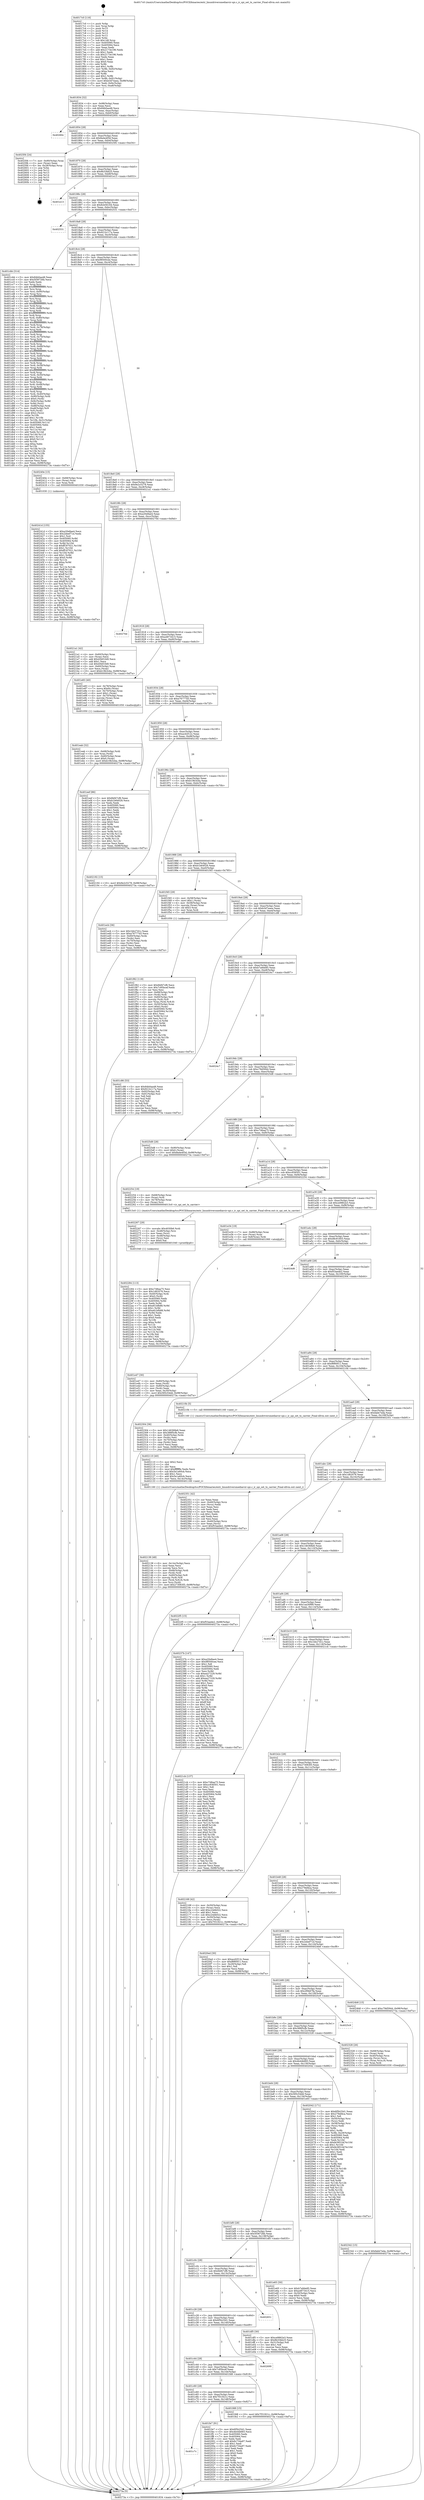 digraph "0x4017c0" {
  label = "0x4017c0 (/mnt/c/Users/mathe/Desktop/tcc/POCII/binaries/extr_linuxdriversmediarcir-spi.c_ir_spi_set_tx_carrier_Final-ollvm.out::main(0))"
  labelloc = "t"
  node[shape=record]

  Entry [label="",width=0.3,height=0.3,shape=circle,fillcolor=black,style=filled]
  "0x401834" [label="{
     0x401834 [32]\l
     | [instrs]\l
     &nbsp;&nbsp;0x401834 \<+6\>: mov -0x98(%rbp),%eax\l
     &nbsp;&nbsp;0x40183a \<+2\>: mov %eax,%ecx\l
     &nbsp;&nbsp;0x40183c \<+6\>: sub $0x84b0aa48,%ecx\l
     &nbsp;&nbsp;0x401842 \<+6\>: mov %eax,-0xac(%rbp)\l
     &nbsp;&nbsp;0x401848 \<+6\>: mov %ecx,-0xb0(%rbp)\l
     &nbsp;&nbsp;0x40184e \<+6\>: je 000000000040260c \<main+0xe4c\>\l
  }"]
  "0x40260c" [label="{
     0x40260c\l
  }", style=dashed]
  "0x401854" [label="{
     0x401854 [28]\l
     | [instrs]\l
     &nbsp;&nbsp;0x401854 \<+5\>: jmp 0000000000401859 \<main+0x99\>\l
     &nbsp;&nbsp;0x401859 \<+6\>: mov -0xac(%rbp),%eax\l
     &nbsp;&nbsp;0x40185f \<+5\>: sub $0x8a4e4f3d,%eax\l
     &nbsp;&nbsp;0x401864 \<+6\>: mov %eax,-0xb4(%rbp)\l
     &nbsp;&nbsp;0x40186a \<+6\>: je 00000000004025f4 \<main+0xe34\>\l
  }"]
  Exit [label="",width=0.3,height=0.3,shape=circle,fillcolor=black,style=filled,peripheries=2]
  "0x4025f4" [label="{
     0x4025f4 [24]\l
     | [instrs]\l
     &nbsp;&nbsp;0x4025f4 \<+7\>: mov -0x90(%rbp),%rax\l
     &nbsp;&nbsp;0x4025fb \<+2\>: mov (%rax),%eax\l
     &nbsp;&nbsp;0x4025fd \<+4\>: lea -0x28(%rbp),%rsp\l
     &nbsp;&nbsp;0x402601 \<+1\>: pop %rbx\l
     &nbsp;&nbsp;0x402602 \<+2\>: pop %r12\l
     &nbsp;&nbsp;0x402604 \<+2\>: pop %r13\l
     &nbsp;&nbsp;0x402606 \<+2\>: pop %r14\l
     &nbsp;&nbsp;0x402608 \<+2\>: pop %r15\l
     &nbsp;&nbsp;0x40260a \<+1\>: pop %rbp\l
     &nbsp;&nbsp;0x40260b \<+1\>: ret\l
  }"]
  "0x401870" [label="{
     0x401870 [28]\l
     | [instrs]\l
     &nbsp;&nbsp;0x401870 \<+5\>: jmp 0000000000401875 \<main+0xb5\>\l
     &nbsp;&nbsp;0x401875 \<+6\>: mov -0xac(%rbp),%eax\l
     &nbsp;&nbsp;0x40187b \<+5\>: sub $0x8b33bb25,%eax\l
     &nbsp;&nbsp;0x401880 \<+6\>: mov %eax,-0xb8(%rbp)\l
     &nbsp;&nbsp;0x401886 \<+6\>: je 0000000000401e13 \<main+0x653\>\l
  }"]
  "0x40241d" [label="{
     0x40241d [155]\l
     | [instrs]\l
     &nbsp;&nbsp;0x40241d \<+5\>: mov $0xa20e8ae4,%ecx\l
     &nbsp;&nbsp;0x402422 \<+5\>: mov $0x2ebef71d,%edx\l
     &nbsp;&nbsp;0x402427 \<+3\>: mov $0x1,%sil\l
     &nbsp;&nbsp;0x40242a \<+8\>: mov 0x405060,%r8d\l
     &nbsp;&nbsp;0x402432 \<+8\>: mov 0x405064,%r9d\l
     &nbsp;&nbsp;0x40243a \<+3\>: mov %r8d,%r10d\l
     &nbsp;&nbsp;0x40243d \<+7\>: sub $0xff187021,%r10d\l
     &nbsp;&nbsp;0x402444 \<+4\>: sub $0x1,%r10d\l
     &nbsp;&nbsp;0x402448 \<+7\>: add $0xff187021,%r10d\l
     &nbsp;&nbsp;0x40244f \<+4\>: imul %r10d,%r8d\l
     &nbsp;&nbsp;0x402453 \<+4\>: and $0x1,%r8d\l
     &nbsp;&nbsp;0x402457 \<+4\>: cmp $0x0,%r8d\l
     &nbsp;&nbsp;0x40245b \<+4\>: sete %r11b\l
     &nbsp;&nbsp;0x40245f \<+4\>: cmp $0xa,%r9d\l
     &nbsp;&nbsp;0x402463 \<+3\>: setl %bl\l
     &nbsp;&nbsp;0x402466 \<+3\>: mov %r11b,%r14b\l
     &nbsp;&nbsp;0x402469 \<+4\>: xor $0xff,%r14b\l
     &nbsp;&nbsp;0x40246d \<+3\>: mov %bl,%r15b\l
     &nbsp;&nbsp;0x402470 \<+4\>: xor $0xff,%r15b\l
     &nbsp;&nbsp;0x402474 \<+4\>: xor $0x1,%sil\l
     &nbsp;&nbsp;0x402478 \<+3\>: mov %r14b,%r12b\l
     &nbsp;&nbsp;0x40247b \<+4\>: and $0xff,%r12b\l
     &nbsp;&nbsp;0x40247f \<+3\>: and %sil,%r11b\l
     &nbsp;&nbsp;0x402482 \<+3\>: mov %r15b,%r13b\l
     &nbsp;&nbsp;0x402485 \<+4\>: and $0xff,%r13b\l
     &nbsp;&nbsp;0x402489 \<+3\>: and %sil,%bl\l
     &nbsp;&nbsp;0x40248c \<+3\>: or %r11b,%r12b\l
     &nbsp;&nbsp;0x40248f \<+3\>: or %bl,%r13b\l
     &nbsp;&nbsp;0x402492 \<+3\>: xor %r13b,%r12b\l
     &nbsp;&nbsp;0x402495 \<+3\>: or %r15b,%r14b\l
     &nbsp;&nbsp;0x402498 \<+4\>: xor $0xff,%r14b\l
     &nbsp;&nbsp;0x40249c \<+4\>: or $0x1,%sil\l
     &nbsp;&nbsp;0x4024a0 \<+3\>: and %sil,%r14b\l
     &nbsp;&nbsp;0x4024a3 \<+3\>: or %r14b,%r12b\l
     &nbsp;&nbsp;0x4024a6 \<+4\>: test $0x1,%r12b\l
     &nbsp;&nbsp;0x4024aa \<+3\>: cmovne %edx,%ecx\l
     &nbsp;&nbsp;0x4024ad \<+6\>: mov %ecx,-0x98(%rbp)\l
     &nbsp;&nbsp;0x4024b3 \<+5\>: jmp 000000000040273a \<main+0xf7a\>\l
  }"]
  "0x401e13" [label="{
     0x401e13\l
  }", style=dashed]
  "0x40188c" [label="{
     0x40188c [28]\l
     | [instrs]\l
     &nbsp;&nbsp;0x40188c \<+5\>: jmp 0000000000401891 \<main+0xd1\>\l
     &nbsp;&nbsp;0x401891 \<+6\>: mov -0xac(%rbp),%eax\l
     &nbsp;&nbsp;0x401897 \<+5\>: sub $0x8cb56164,%eax\l
     &nbsp;&nbsp;0x40189c \<+6\>: mov %eax,-0xbc(%rbp)\l
     &nbsp;&nbsp;0x4018a2 \<+6\>: je 0000000000402531 \<main+0xd71\>\l
  }"]
  "0x402342" [label="{
     0x402342 [15]\l
     | [instrs]\l
     &nbsp;&nbsp;0x402342 \<+10\>: movl $0xfabb7eda,-0x98(%rbp)\l
     &nbsp;&nbsp;0x40234c \<+5\>: jmp 000000000040273a \<main+0xf7a\>\l
  }"]
  "0x402531" [label="{
     0x402531\l
  }", style=dashed]
  "0x4018a8" [label="{
     0x4018a8 [28]\l
     | [instrs]\l
     &nbsp;&nbsp;0x4018a8 \<+5\>: jmp 00000000004018ad \<main+0xed\>\l
     &nbsp;&nbsp;0x4018ad \<+6\>: mov -0xac(%rbp),%eax\l
     &nbsp;&nbsp;0x4018b3 \<+5\>: sub $0x921b117a,%eax\l
     &nbsp;&nbsp;0x4018b8 \<+6\>: mov %eax,-0xc0(%rbp)\l
     &nbsp;&nbsp;0x4018be \<+6\>: je 0000000000401cbb \<main+0x4fb\>\l
  }"]
  "0x402284" [label="{
     0x402284 [113]\l
     | [instrs]\l
     &nbsp;&nbsp;0x402284 \<+5\>: mov $0xc7d6aa75,%esi\l
     &nbsp;&nbsp;0x402289 \<+5\>: mov $0x1d62076,%ecx\l
     &nbsp;&nbsp;0x40228e \<+4\>: mov -0x40(%rbp),%rdi\l
     &nbsp;&nbsp;0x402292 \<+6\>: movl $0x0,(%rdi)\l
     &nbsp;&nbsp;0x402298 \<+7\>: mov 0x405060,%edx\l
     &nbsp;&nbsp;0x40229f \<+8\>: mov 0x405064,%r8d\l
     &nbsp;&nbsp;0x4022a7 \<+3\>: mov %edx,%r9d\l
     &nbsp;&nbsp;0x4022aa \<+7\>: sub $0xe61bfb88,%r9d\l
     &nbsp;&nbsp;0x4022b1 \<+4\>: sub $0x1,%r9d\l
     &nbsp;&nbsp;0x4022b5 \<+7\>: add $0xe61bfb88,%r9d\l
     &nbsp;&nbsp;0x4022bc \<+4\>: imul %r9d,%edx\l
     &nbsp;&nbsp;0x4022c0 \<+3\>: and $0x1,%edx\l
     &nbsp;&nbsp;0x4022c3 \<+3\>: cmp $0x0,%edx\l
     &nbsp;&nbsp;0x4022c6 \<+4\>: sete %r10b\l
     &nbsp;&nbsp;0x4022ca \<+4\>: cmp $0xa,%r8d\l
     &nbsp;&nbsp;0x4022ce \<+4\>: setl %r11b\l
     &nbsp;&nbsp;0x4022d2 \<+3\>: mov %r10b,%bl\l
     &nbsp;&nbsp;0x4022d5 \<+3\>: and %r11b,%bl\l
     &nbsp;&nbsp;0x4022d8 \<+3\>: xor %r11b,%r10b\l
     &nbsp;&nbsp;0x4022db \<+3\>: or %r10b,%bl\l
     &nbsp;&nbsp;0x4022de \<+3\>: test $0x1,%bl\l
     &nbsp;&nbsp;0x4022e1 \<+3\>: cmovne %ecx,%esi\l
     &nbsp;&nbsp;0x4022e4 \<+6\>: mov %esi,-0x98(%rbp)\l
     &nbsp;&nbsp;0x4022ea \<+6\>: mov %eax,-0x150(%rbp)\l
     &nbsp;&nbsp;0x4022f0 \<+5\>: jmp 000000000040273a \<main+0xf7a\>\l
  }"]
  "0x401cbb" [label="{
     0x401cbb [314]\l
     | [instrs]\l
     &nbsp;&nbsp;0x401cbb \<+5\>: mov $0x84b0aa48,%eax\l
     &nbsp;&nbsp;0x401cc0 \<+5\>: mov $0x5f38726b,%ecx\l
     &nbsp;&nbsp;0x401cc5 \<+2\>: xor %edx,%edx\l
     &nbsp;&nbsp;0x401cc7 \<+3\>: mov %rsp,%rsi\l
     &nbsp;&nbsp;0x401cca \<+4\>: add $0xfffffffffffffff0,%rsi\l
     &nbsp;&nbsp;0x401cce \<+3\>: mov %rsi,%rsp\l
     &nbsp;&nbsp;0x401cd1 \<+7\>: mov %rsi,-0x90(%rbp)\l
     &nbsp;&nbsp;0x401cd8 \<+3\>: mov %rsp,%rsi\l
     &nbsp;&nbsp;0x401cdb \<+4\>: add $0xfffffffffffffff0,%rsi\l
     &nbsp;&nbsp;0x401cdf \<+3\>: mov %rsi,%rsp\l
     &nbsp;&nbsp;0x401ce2 \<+3\>: mov %rsp,%rdi\l
     &nbsp;&nbsp;0x401ce5 \<+4\>: add $0xfffffffffffffff0,%rdi\l
     &nbsp;&nbsp;0x401ce9 \<+3\>: mov %rdi,%rsp\l
     &nbsp;&nbsp;0x401cec \<+7\>: mov %rdi,-0x88(%rbp)\l
     &nbsp;&nbsp;0x401cf3 \<+3\>: mov %rsp,%rdi\l
     &nbsp;&nbsp;0x401cf6 \<+4\>: add $0xfffffffffffffff0,%rdi\l
     &nbsp;&nbsp;0x401cfa \<+3\>: mov %rdi,%rsp\l
     &nbsp;&nbsp;0x401cfd \<+4\>: mov %rdi,-0x80(%rbp)\l
     &nbsp;&nbsp;0x401d01 \<+3\>: mov %rsp,%rdi\l
     &nbsp;&nbsp;0x401d04 \<+4\>: add $0xfffffffffffffff0,%rdi\l
     &nbsp;&nbsp;0x401d08 \<+3\>: mov %rdi,%rsp\l
     &nbsp;&nbsp;0x401d0b \<+4\>: mov %rdi,-0x78(%rbp)\l
     &nbsp;&nbsp;0x401d0f \<+3\>: mov %rsp,%rdi\l
     &nbsp;&nbsp;0x401d12 \<+4\>: add $0xfffffffffffffff0,%rdi\l
     &nbsp;&nbsp;0x401d16 \<+3\>: mov %rdi,%rsp\l
     &nbsp;&nbsp;0x401d19 \<+4\>: mov %rdi,-0x70(%rbp)\l
     &nbsp;&nbsp;0x401d1d \<+3\>: mov %rsp,%rdi\l
     &nbsp;&nbsp;0x401d20 \<+4\>: add $0xfffffffffffffff0,%rdi\l
     &nbsp;&nbsp;0x401d24 \<+3\>: mov %rdi,%rsp\l
     &nbsp;&nbsp;0x401d27 \<+4\>: mov %rdi,-0x68(%rbp)\l
     &nbsp;&nbsp;0x401d2b \<+3\>: mov %rsp,%rdi\l
     &nbsp;&nbsp;0x401d2e \<+4\>: add $0xfffffffffffffff0,%rdi\l
     &nbsp;&nbsp;0x401d32 \<+3\>: mov %rdi,%rsp\l
     &nbsp;&nbsp;0x401d35 \<+4\>: mov %rdi,-0x60(%rbp)\l
     &nbsp;&nbsp;0x401d39 \<+3\>: mov %rsp,%rdi\l
     &nbsp;&nbsp;0x401d3c \<+4\>: add $0xfffffffffffffff0,%rdi\l
     &nbsp;&nbsp;0x401d40 \<+3\>: mov %rdi,%rsp\l
     &nbsp;&nbsp;0x401d43 \<+4\>: mov %rdi,-0x58(%rbp)\l
     &nbsp;&nbsp;0x401d47 \<+3\>: mov %rsp,%rdi\l
     &nbsp;&nbsp;0x401d4a \<+4\>: add $0xfffffffffffffff0,%rdi\l
     &nbsp;&nbsp;0x401d4e \<+3\>: mov %rdi,%rsp\l
     &nbsp;&nbsp;0x401d51 \<+4\>: mov %rdi,-0x50(%rbp)\l
     &nbsp;&nbsp;0x401d55 \<+3\>: mov %rsp,%rdi\l
     &nbsp;&nbsp;0x401d58 \<+4\>: add $0xfffffffffffffff0,%rdi\l
     &nbsp;&nbsp;0x401d5c \<+3\>: mov %rdi,%rsp\l
     &nbsp;&nbsp;0x401d5f \<+4\>: mov %rdi,-0x48(%rbp)\l
     &nbsp;&nbsp;0x401d63 \<+3\>: mov %rsp,%rdi\l
     &nbsp;&nbsp;0x401d66 \<+4\>: add $0xfffffffffffffff0,%rdi\l
     &nbsp;&nbsp;0x401d6a \<+3\>: mov %rdi,%rsp\l
     &nbsp;&nbsp;0x401d6d \<+4\>: mov %rdi,-0x40(%rbp)\l
     &nbsp;&nbsp;0x401d71 \<+7\>: mov -0x90(%rbp),%rdi\l
     &nbsp;&nbsp;0x401d78 \<+6\>: movl $0x0,(%rdi)\l
     &nbsp;&nbsp;0x401d7e \<+7\>: mov -0x9c(%rbp),%r8d\l
     &nbsp;&nbsp;0x401d85 \<+3\>: mov %r8d,(%rsi)\l
     &nbsp;&nbsp;0x401d88 \<+7\>: mov -0x88(%rbp),%rdi\l
     &nbsp;&nbsp;0x401d8f \<+7\>: mov -0xa8(%rbp),%r9\l
     &nbsp;&nbsp;0x401d96 \<+3\>: mov %r9,(%rdi)\l
     &nbsp;&nbsp;0x401d99 \<+3\>: cmpl $0x2,(%rsi)\l
     &nbsp;&nbsp;0x401d9c \<+4\>: setne %r10b\l
     &nbsp;&nbsp;0x401da0 \<+4\>: and $0x1,%r10b\l
     &nbsp;&nbsp;0x401da4 \<+4\>: mov %r10b,-0x31(%rbp)\l
     &nbsp;&nbsp;0x401da8 \<+8\>: mov 0x405060,%r11d\l
     &nbsp;&nbsp;0x401db0 \<+7\>: mov 0x405064,%ebx\l
     &nbsp;&nbsp;0x401db7 \<+3\>: sub $0x1,%edx\l
     &nbsp;&nbsp;0x401dba \<+3\>: mov %r11d,%r14d\l
     &nbsp;&nbsp;0x401dbd \<+3\>: add %edx,%r14d\l
     &nbsp;&nbsp;0x401dc0 \<+4\>: imul %r14d,%r11d\l
     &nbsp;&nbsp;0x401dc4 \<+4\>: and $0x1,%r11d\l
     &nbsp;&nbsp;0x401dc8 \<+4\>: cmp $0x0,%r11d\l
     &nbsp;&nbsp;0x401dcc \<+4\>: sete %r10b\l
     &nbsp;&nbsp;0x401dd0 \<+3\>: cmp $0xa,%ebx\l
     &nbsp;&nbsp;0x401dd3 \<+4\>: setl %r15b\l
     &nbsp;&nbsp;0x401dd7 \<+3\>: mov %r10b,%r12b\l
     &nbsp;&nbsp;0x401dda \<+3\>: and %r15b,%r12b\l
     &nbsp;&nbsp;0x401ddd \<+3\>: xor %r15b,%r10b\l
     &nbsp;&nbsp;0x401de0 \<+3\>: or %r10b,%r12b\l
     &nbsp;&nbsp;0x401de3 \<+4\>: test $0x1,%r12b\l
     &nbsp;&nbsp;0x401de7 \<+3\>: cmovne %ecx,%eax\l
     &nbsp;&nbsp;0x401dea \<+6\>: mov %eax,-0x98(%rbp)\l
     &nbsp;&nbsp;0x401df0 \<+5\>: jmp 000000000040273a \<main+0xf7a\>\l
  }"]
  "0x4018c4" [label="{
     0x4018c4 [28]\l
     | [instrs]\l
     &nbsp;&nbsp;0x4018c4 \<+5\>: jmp 00000000004018c9 \<main+0x109\>\l
     &nbsp;&nbsp;0x4018c9 \<+6\>: mov -0xac(%rbp),%eax\l
     &nbsp;&nbsp;0x4018cf \<+5\>: sub $0x98500cee,%eax\l
     &nbsp;&nbsp;0x4018d4 \<+6\>: mov %eax,-0xc4(%rbp)\l
     &nbsp;&nbsp;0x4018da \<+6\>: je 000000000040240e \<main+0xc4e\>\l
  }"]
  "0x402267" [label="{
     0x402267 [29]\l
     | [instrs]\l
     &nbsp;&nbsp;0x402267 \<+10\>: movabs $0x4030b6,%rdi\l
     &nbsp;&nbsp;0x402271 \<+4\>: mov -0x48(%rbp),%rsi\l
     &nbsp;&nbsp;0x402275 \<+2\>: mov %eax,(%rsi)\l
     &nbsp;&nbsp;0x402277 \<+4\>: mov -0x48(%rbp),%rsi\l
     &nbsp;&nbsp;0x40227b \<+2\>: mov (%rsi),%esi\l
     &nbsp;&nbsp;0x40227d \<+2\>: mov $0x0,%al\l
     &nbsp;&nbsp;0x40227f \<+5\>: call 0000000000401040 \<printf@plt\>\l
     | [calls]\l
     &nbsp;&nbsp;0x401040 \{1\} (unknown)\l
  }"]
  "0x40240e" [label="{
     0x40240e [15]\l
     | [instrs]\l
     &nbsp;&nbsp;0x40240e \<+4\>: mov -0x68(%rbp),%rax\l
     &nbsp;&nbsp;0x402412 \<+3\>: mov (%rax),%rax\l
     &nbsp;&nbsp;0x402415 \<+3\>: mov %rax,%rdi\l
     &nbsp;&nbsp;0x402418 \<+5\>: call 0000000000401030 \<free@plt\>\l
     | [calls]\l
     &nbsp;&nbsp;0x401030 \{1\} (unknown)\l
  }"]
  "0x4018e0" [label="{
     0x4018e0 [28]\l
     | [instrs]\l
     &nbsp;&nbsp;0x4018e0 \<+5\>: jmp 00000000004018e5 \<main+0x125\>\l
     &nbsp;&nbsp;0x4018e5 \<+6\>: mov -0xac(%rbp),%eax\l
     &nbsp;&nbsp;0x4018eb \<+5\>: sub $0x9e2c5278,%eax\l
     &nbsp;&nbsp;0x4018f0 \<+6\>: mov %eax,-0xc8(%rbp)\l
     &nbsp;&nbsp;0x4018f6 \<+6\>: je 00000000004021a1 \<main+0x9e1\>\l
  }"]
  "0x402138" [label="{
     0x402138 [48]\l
     | [instrs]\l
     &nbsp;&nbsp;0x402138 \<+6\>: mov -0x14c(%rbp),%ecx\l
     &nbsp;&nbsp;0x40213e \<+3\>: imul %eax,%ecx\l
     &nbsp;&nbsp;0x402141 \<+3\>: movslq %ecx,%rsi\l
     &nbsp;&nbsp;0x402144 \<+4\>: mov -0x68(%rbp),%rdi\l
     &nbsp;&nbsp;0x402148 \<+3\>: mov (%rdi),%rdi\l
     &nbsp;&nbsp;0x40214b \<+4\>: mov -0x60(%rbp),%r8\l
     &nbsp;&nbsp;0x40214f \<+3\>: movslq (%r8),%r8\l
     &nbsp;&nbsp;0x402152 \<+4\>: mov (%rdi,%r8,8),%rdi\l
     &nbsp;&nbsp;0x402156 \<+3\>: mov %rsi,(%rdi)\l
     &nbsp;&nbsp;0x402159 \<+10\>: movl $0x273063f3,-0x98(%rbp)\l
     &nbsp;&nbsp;0x402163 \<+5\>: jmp 000000000040273a \<main+0xf7a\>\l
  }"]
  "0x4021a1" [label="{
     0x4021a1 [42]\l
     | [instrs]\l
     &nbsp;&nbsp;0x4021a1 \<+4\>: mov -0x60(%rbp),%rax\l
     &nbsp;&nbsp;0x4021a5 \<+2\>: mov (%rax),%ecx\l
     &nbsp;&nbsp;0x4021a7 \<+6\>: add $0x45bf10d0,%ecx\l
     &nbsp;&nbsp;0x4021ad \<+3\>: add $0x1,%ecx\l
     &nbsp;&nbsp;0x4021b0 \<+6\>: sub $0x45bf10d0,%ecx\l
     &nbsp;&nbsp;0x4021b6 \<+4\>: mov -0x60(%rbp),%rax\l
     &nbsp;&nbsp;0x4021ba \<+2\>: mov %ecx,(%rax)\l
     &nbsp;&nbsp;0x4021bc \<+10\>: movl $0xb19b3cba,-0x98(%rbp)\l
     &nbsp;&nbsp;0x4021c6 \<+5\>: jmp 000000000040273a \<main+0xf7a\>\l
  }"]
  "0x4018fc" [label="{
     0x4018fc [28]\l
     | [instrs]\l
     &nbsp;&nbsp;0x4018fc \<+5\>: jmp 0000000000401901 \<main+0x141\>\l
     &nbsp;&nbsp;0x401901 \<+6\>: mov -0xac(%rbp),%eax\l
     &nbsp;&nbsp;0x401907 \<+5\>: sub $0xa20e8ae4,%eax\l
     &nbsp;&nbsp;0x40190c \<+6\>: mov %eax,-0xcc(%rbp)\l
     &nbsp;&nbsp;0x401912 \<+6\>: je 000000000040270d \<main+0xf4d\>\l
  }"]
  "0x402110" [label="{
     0x402110 [40]\l
     | [instrs]\l
     &nbsp;&nbsp;0x402110 \<+5\>: mov $0x2,%ecx\l
     &nbsp;&nbsp;0x402115 \<+1\>: cltd\l
     &nbsp;&nbsp;0x402116 \<+2\>: idiv %ecx\l
     &nbsp;&nbsp;0x402118 \<+6\>: imul $0xfffffffe,%edx,%ecx\l
     &nbsp;&nbsp;0x40211e \<+6\>: sub $0x5e1a60cb,%ecx\l
     &nbsp;&nbsp;0x402124 \<+3\>: add $0x1,%ecx\l
     &nbsp;&nbsp;0x402127 \<+6\>: add $0x5e1a60cb,%ecx\l
     &nbsp;&nbsp;0x40212d \<+6\>: mov %ecx,-0x14c(%rbp)\l
     &nbsp;&nbsp;0x402133 \<+5\>: call 0000000000401160 \<next_i\>\l
     | [calls]\l
     &nbsp;&nbsp;0x401160 \{1\} (/mnt/c/Users/mathe/Desktop/tcc/POCII/binaries/extr_linuxdriversmediarcir-spi.c_ir_spi_set_tx_carrier_Final-ollvm.out::next_i)\l
  }"]
  "0x40270d" [label="{
     0x40270d\l
  }", style=dashed]
  "0x401918" [label="{
     0x401918 [28]\l
     | [instrs]\l
     &nbsp;&nbsp;0x401918 \<+5\>: jmp 000000000040191d \<main+0x15d\>\l
     &nbsp;&nbsp;0x40191d \<+6\>: mov -0xac(%rbp),%eax\l
     &nbsp;&nbsp;0x401923 \<+5\>: sub $0xa4873415,%eax\l
     &nbsp;&nbsp;0x401928 \<+6\>: mov %eax,-0xd0(%rbp)\l
     &nbsp;&nbsp;0x40192e \<+6\>: je 0000000000401e83 \<main+0x6c3\>\l
  }"]
  "0x401c7c" [label="{
     0x401c7c\l
  }", style=dashed]
  "0x401e83" [label="{
     0x401e83 [40]\l
     | [instrs]\l
     &nbsp;&nbsp;0x401e83 \<+4\>: mov -0x78(%rbp),%rax\l
     &nbsp;&nbsp;0x401e87 \<+7\>: movq $0x64,(%rax)\l
     &nbsp;&nbsp;0x401e8e \<+4\>: mov -0x70(%rbp),%rax\l
     &nbsp;&nbsp;0x401e92 \<+6\>: movl $0x1,(%rax)\l
     &nbsp;&nbsp;0x401e98 \<+4\>: mov -0x70(%rbp),%rax\l
     &nbsp;&nbsp;0x401e9c \<+3\>: movslq (%rax),%rax\l
     &nbsp;&nbsp;0x401e9f \<+4\>: shl $0x3,%rax\l
     &nbsp;&nbsp;0x401ea3 \<+3\>: mov %rax,%rdi\l
     &nbsp;&nbsp;0x401ea6 \<+5\>: call 0000000000401050 \<malloc@plt\>\l
     | [calls]\l
     &nbsp;&nbsp;0x401050 \{1\} (unknown)\l
  }"]
  "0x401934" [label="{
     0x401934 [28]\l
     | [instrs]\l
     &nbsp;&nbsp;0x401934 \<+5\>: jmp 0000000000401939 \<main+0x179\>\l
     &nbsp;&nbsp;0x401939 \<+6\>: mov -0xac(%rbp),%eax\l
     &nbsp;&nbsp;0x40193f \<+5\>: sub $0xa76777d3,%eax\l
     &nbsp;&nbsp;0x401944 \<+6\>: mov %eax,-0xd4(%rbp)\l
     &nbsp;&nbsp;0x40194a \<+6\>: je 0000000000401eef \<main+0x72f\>\l
  }"]
  "0x401fe7" [label="{
     0x401fe7 [91]\l
     | [instrs]\l
     &nbsp;&nbsp;0x401fe7 \<+5\>: mov $0x6f5b25d1,%eax\l
     &nbsp;&nbsp;0x401fec \<+5\>: mov $0x4b44b683,%ecx\l
     &nbsp;&nbsp;0x401ff1 \<+7\>: mov 0x405060,%edx\l
     &nbsp;&nbsp;0x401ff8 \<+7\>: mov 0x405064,%esi\l
     &nbsp;&nbsp;0x401fff \<+2\>: mov %edx,%edi\l
     &nbsp;&nbsp;0x402001 \<+6\>: add $0x6c734a97,%edi\l
     &nbsp;&nbsp;0x402007 \<+3\>: sub $0x1,%edi\l
     &nbsp;&nbsp;0x40200a \<+6\>: sub $0x6c734a97,%edi\l
     &nbsp;&nbsp;0x402010 \<+3\>: imul %edi,%edx\l
     &nbsp;&nbsp;0x402013 \<+3\>: and $0x1,%edx\l
     &nbsp;&nbsp;0x402016 \<+3\>: cmp $0x0,%edx\l
     &nbsp;&nbsp;0x402019 \<+4\>: sete %r8b\l
     &nbsp;&nbsp;0x40201d \<+3\>: cmp $0xa,%esi\l
     &nbsp;&nbsp;0x402020 \<+4\>: setl %r9b\l
     &nbsp;&nbsp;0x402024 \<+3\>: mov %r8b,%r10b\l
     &nbsp;&nbsp;0x402027 \<+3\>: and %r9b,%r10b\l
     &nbsp;&nbsp;0x40202a \<+3\>: xor %r9b,%r8b\l
     &nbsp;&nbsp;0x40202d \<+3\>: or %r8b,%r10b\l
     &nbsp;&nbsp;0x402030 \<+4\>: test $0x1,%r10b\l
     &nbsp;&nbsp;0x402034 \<+3\>: cmovne %ecx,%eax\l
     &nbsp;&nbsp;0x402037 \<+6\>: mov %eax,-0x98(%rbp)\l
     &nbsp;&nbsp;0x40203d \<+5\>: jmp 000000000040273a \<main+0xf7a\>\l
  }"]
  "0x401eef" [label="{
     0x401eef [86]\l
     | [instrs]\l
     &nbsp;&nbsp;0x401eef \<+5\>: mov $0x6bf47cf6,%eax\l
     &nbsp;&nbsp;0x401ef4 \<+5\>: mov $0xb1b64026,%ecx\l
     &nbsp;&nbsp;0x401ef9 \<+2\>: xor %edx,%edx\l
     &nbsp;&nbsp;0x401efb \<+7\>: mov 0x405060,%esi\l
     &nbsp;&nbsp;0x401f02 \<+7\>: mov 0x405064,%edi\l
     &nbsp;&nbsp;0x401f09 \<+3\>: sub $0x1,%edx\l
     &nbsp;&nbsp;0x401f0c \<+3\>: mov %esi,%r8d\l
     &nbsp;&nbsp;0x401f0f \<+3\>: add %edx,%r8d\l
     &nbsp;&nbsp;0x401f12 \<+4\>: imul %r8d,%esi\l
     &nbsp;&nbsp;0x401f16 \<+3\>: and $0x1,%esi\l
     &nbsp;&nbsp;0x401f19 \<+3\>: cmp $0x0,%esi\l
     &nbsp;&nbsp;0x401f1c \<+4\>: sete %r9b\l
     &nbsp;&nbsp;0x401f20 \<+3\>: cmp $0xa,%edi\l
     &nbsp;&nbsp;0x401f23 \<+4\>: setl %r10b\l
     &nbsp;&nbsp;0x401f27 \<+3\>: mov %r9b,%r11b\l
     &nbsp;&nbsp;0x401f2a \<+3\>: and %r10b,%r11b\l
     &nbsp;&nbsp;0x401f2d \<+3\>: xor %r10b,%r9b\l
     &nbsp;&nbsp;0x401f30 \<+3\>: or %r9b,%r11b\l
     &nbsp;&nbsp;0x401f33 \<+4\>: test $0x1,%r11b\l
     &nbsp;&nbsp;0x401f37 \<+3\>: cmovne %ecx,%eax\l
     &nbsp;&nbsp;0x401f3a \<+6\>: mov %eax,-0x98(%rbp)\l
     &nbsp;&nbsp;0x401f40 \<+5\>: jmp 000000000040273a \<main+0xf7a\>\l
  }"]
  "0x401950" [label="{
     0x401950 [28]\l
     | [instrs]\l
     &nbsp;&nbsp;0x401950 \<+5\>: jmp 0000000000401955 \<main+0x195\>\l
     &nbsp;&nbsp;0x401955 \<+6\>: mov -0xac(%rbp),%eax\l
     &nbsp;&nbsp;0x40195b \<+5\>: sub $0xacd2f12c,%eax\l
     &nbsp;&nbsp;0x401960 \<+6\>: mov %eax,-0xd8(%rbp)\l
     &nbsp;&nbsp;0x401966 \<+6\>: je 0000000000402192 \<main+0x9d2\>\l
  }"]
  "0x401c60" [label="{
     0x401c60 [28]\l
     | [instrs]\l
     &nbsp;&nbsp;0x401c60 \<+5\>: jmp 0000000000401c65 \<main+0x4a5\>\l
     &nbsp;&nbsp;0x401c65 \<+6\>: mov -0xac(%rbp),%eax\l
     &nbsp;&nbsp;0x401c6b \<+5\>: sub $0x7f31921c,%eax\l
     &nbsp;&nbsp;0x401c70 \<+6\>: mov %eax,-0x148(%rbp)\l
     &nbsp;&nbsp;0x401c76 \<+6\>: je 0000000000401fe7 \<main+0x827\>\l
  }"]
  "0x402192" [label="{
     0x402192 [15]\l
     | [instrs]\l
     &nbsp;&nbsp;0x402192 \<+10\>: movl $0x9e2c5278,-0x98(%rbp)\l
     &nbsp;&nbsp;0x40219c \<+5\>: jmp 000000000040273a \<main+0xf7a\>\l
  }"]
  "0x40196c" [label="{
     0x40196c [28]\l
     | [instrs]\l
     &nbsp;&nbsp;0x40196c \<+5\>: jmp 0000000000401971 \<main+0x1b1\>\l
     &nbsp;&nbsp;0x401971 \<+6\>: mov -0xac(%rbp),%eax\l
     &nbsp;&nbsp;0x401977 \<+5\>: sub $0xb19b3cba,%eax\l
     &nbsp;&nbsp;0x40197c \<+6\>: mov %eax,-0xdc(%rbp)\l
     &nbsp;&nbsp;0x401982 \<+6\>: je 0000000000401ecb \<main+0x70b\>\l
  }"]
  "0x401fd8" [label="{
     0x401fd8 [15]\l
     | [instrs]\l
     &nbsp;&nbsp;0x401fd8 \<+10\>: movl $0x7f31921c,-0x98(%rbp)\l
     &nbsp;&nbsp;0x401fe2 \<+5\>: jmp 000000000040273a \<main+0xf7a\>\l
  }"]
  "0x401ecb" [label="{
     0x401ecb [36]\l
     | [instrs]\l
     &nbsp;&nbsp;0x401ecb \<+5\>: mov $0x1bb27d1c,%eax\l
     &nbsp;&nbsp;0x401ed0 \<+5\>: mov $0xa76777d3,%ecx\l
     &nbsp;&nbsp;0x401ed5 \<+4\>: mov -0x60(%rbp),%rdx\l
     &nbsp;&nbsp;0x401ed9 \<+2\>: mov (%rdx),%esi\l
     &nbsp;&nbsp;0x401edb \<+4\>: mov -0x70(%rbp),%rdx\l
     &nbsp;&nbsp;0x401edf \<+2\>: cmp (%rdx),%esi\l
     &nbsp;&nbsp;0x401ee1 \<+3\>: cmovl %ecx,%eax\l
     &nbsp;&nbsp;0x401ee4 \<+6\>: mov %eax,-0x98(%rbp)\l
     &nbsp;&nbsp;0x401eea \<+5\>: jmp 000000000040273a \<main+0xf7a\>\l
  }"]
  "0x401988" [label="{
     0x401988 [28]\l
     | [instrs]\l
     &nbsp;&nbsp;0x401988 \<+5\>: jmp 000000000040198d \<main+0x1cd\>\l
     &nbsp;&nbsp;0x40198d \<+6\>: mov -0xac(%rbp),%eax\l
     &nbsp;&nbsp;0x401993 \<+5\>: sub $0xb1b64026,%eax\l
     &nbsp;&nbsp;0x401998 \<+6\>: mov %eax,-0xe0(%rbp)\l
     &nbsp;&nbsp;0x40199e \<+6\>: je 0000000000401f45 \<main+0x785\>\l
  }"]
  "0x401c44" [label="{
     0x401c44 [28]\l
     | [instrs]\l
     &nbsp;&nbsp;0x401c44 \<+5\>: jmp 0000000000401c49 \<main+0x489\>\l
     &nbsp;&nbsp;0x401c49 \<+6\>: mov -0xac(%rbp),%eax\l
     &nbsp;&nbsp;0x401c4f \<+5\>: sub $0x7c85bcef,%eax\l
     &nbsp;&nbsp;0x401c54 \<+6\>: mov %eax,-0x144(%rbp)\l
     &nbsp;&nbsp;0x401c5a \<+6\>: je 0000000000401fd8 \<main+0x818\>\l
  }"]
  "0x401f45" [label="{
     0x401f45 [29]\l
     | [instrs]\l
     &nbsp;&nbsp;0x401f45 \<+4\>: mov -0x58(%rbp),%rax\l
     &nbsp;&nbsp;0x401f49 \<+6\>: movl $0x1,(%rax)\l
     &nbsp;&nbsp;0x401f4f \<+4\>: mov -0x58(%rbp),%rax\l
     &nbsp;&nbsp;0x401f53 \<+3\>: movslq (%rax),%rax\l
     &nbsp;&nbsp;0x401f56 \<+4\>: shl $0x3,%rax\l
     &nbsp;&nbsp;0x401f5a \<+3\>: mov %rax,%rdi\l
     &nbsp;&nbsp;0x401f5d \<+5\>: call 0000000000401050 \<malloc@plt\>\l
     | [calls]\l
     &nbsp;&nbsp;0x401050 \{1\} (unknown)\l
  }"]
  "0x4019a4" [label="{
     0x4019a4 [28]\l
     | [instrs]\l
     &nbsp;&nbsp;0x4019a4 \<+5\>: jmp 00000000004019a9 \<main+0x1e9\>\l
     &nbsp;&nbsp;0x4019a9 \<+6\>: mov -0xac(%rbp),%eax\l
     &nbsp;&nbsp;0x4019af \<+5\>: sub $0xb3d7eaea,%eax\l
     &nbsp;&nbsp;0x4019b4 \<+6\>: mov %eax,-0xe4(%rbp)\l
     &nbsp;&nbsp;0x4019ba \<+6\>: je 0000000000401c86 \<main+0x4c6\>\l
  }"]
  "0x402699" [label="{
     0x402699\l
  }", style=dashed]
  "0x401c86" [label="{
     0x401c86 [53]\l
     | [instrs]\l
     &nbsp;&nbsp;0x401c86 \<+5\>: mov $0x84b0aa48,%eax\l
     &nbsp;&nbsp;0x401c8b \<+5\>: mov $0x921b117a,%ecx\l
     &nbsp;&nbsp;0x401c90 \<+6\>: mov -0x92(%rbp),%dl\l
     &nbsp;&nbsp;0x401c96 \<+7\>: mov -0x91(%rbp),%sil\l
     &nbsp;&nbsp;0x401c9d \<+3\>: mov %dl,%dil\l
     &nbsp;&nbsp;0x401ca0 \<+3\>: and %sil,%dil\l
     &nbsp;&nbsp;0x401ca3 \<+3\>: xor %sil,%dl\l
     &nbsp;&nbsp;0x401ca6 \<+3\>: or %dl,%dil\l
     &nbsp;&nbsp;0x401ca9 \<+4\>: test $0x1,%dil\l
     &nbsp;&nbsp;0x401cad \<+3\>: cmovne %ecx,%eax\l
     &nbsp;&nbsp;0x401cb0 \<+6\>: mov %eax,-0x98(%rbp)\l
     &nbsp;&nbsp;0x401cb6 \<+5\>: jmp 000000000040273a \<main+0xf7a\>\l
  }"]
  "0x4019c0" [label="{
     0x4019c0 [28]\l
     | [instrs]\l
     &nbsp;&nbsp;0x4019c0 \<+5\>: jmp 00000000004019c5 \<main+0x205\>\l
     &nbsp;&nbsp;0x4019c5 \<+6\>: mov -0xac(%rbp),%eax\l
     &nbsp;&nbsp;0x4019cb \<+5\>: sub $0xb7a9de85,%eax\l
     &nbsp;&nbsp;0x4019d0 \<+6\>: mov %eax,-0xe8(%rbp)\l
     &nbsp;&nbsp;0x4019d6 \<+6\>: je 00000000004024c7 \<main+0xd07\>\l
  }"]
  "0x40273a" [label="{
     0x40273a [5]\l
     | [instrs]\l
     &nbsp;&nbsp;0x40273a \<+5\>: jmp 0000000000401834 \<main+0x74\>\l
  }"]
  "0x4017c0" [label="{
     0x4017c0 [116]\l
     | [instrs]\l
     &nbsp;&nbsp;0x4017c0 \<+1\>: push %rbp\l
     &nbsp;&nbsp;0x4017c1 \<+3\>: mov %rsp,%rbp\l
     &nbsp;&nbsp;0x4017c4 \<+2\>: push %r15\l
     &nbsp;&nbsp;0x4017c6 \<+2\>: push %r14\l
     &nbsp;&nbsp;0x4017c8 \<+2\>: push %r13\l
     &nbsp;&nbsp;0x4017ca \<+2\>: push %r12\l
     &nbsp;&nbsp;0x4017cc \<+1\>: push %rbx\l
     &nbsp;&nbsp;0x4017cd \<+7\>: sub $0x148,%rsp\l
     &nbsp;&nbsp;0x4017d4 \<+7\>: mov 0x405060,%eax\l
     &nbsp;&nbsp;0x4017db \<+7\>: mov 0x405064,%ecx\l
     &nbsp;&nbsp;0x4017e2 \<+2\>: mov %eax,%edx\l
     &nbsp;&nbsp;0x4017e4 \<+6\>: add $0x2173e196,%edx\l
     &nbsp;&nbsp;0x4017ea \<+3\>: sub $0x1,%edx\l
     &nbsp;&nbsp;0x4017ed \<+6\>: sub $0x2173e196,%edx\l
     &nbsp;&nbsp;0x4017f3 \<+3\>: imul %edx,%eax\l
     &nbsp;&nbsp;0x4017f6 \<+3\>: and $0x1,%eax\l
     &nbsp;&nbsp;0x4017f9 \<+3\>: cmp $0x0,%eax\l
     &nbsp;&nbsp;0x4017fc \<+4\>: sete %r8b\l
     &nbsp;&nbsp;0x401800 \<+4\>: and $0x1,%r8b\l
     &nbsp;&nbsp;0x401804 \<+7\>: mov %r8b,-0x92(%rbp)\l
     &nbsp;&nbsp;0x40180b \<+3\>: cmp $0xa,%ecx\l
     &nbsp;&nbsp;0x40180e \<+4\>: setl %r8b\l
     &nbsp;&nbsp;0x401812 \<+4\>: and $0x1,%r8b\l
     &nbsp;&nbsp;0x401816 \<+7\>: mov %r8b,-0x91(%rbp)\l
     &nbsp;&nbsp;0x40181d \<+10\>: movl $0xb3d7eaea,-0x98(%rbp)\l
     &nbsp;&nbsp;0x401827 \<+6\>: mov %edi,-0x9c(%rbp)\l
     &nbsp;&nbsp;0x40182d \<+7\>: mov %rsi,-0xa8(%rbp)\l
  }"]
  "0x401c28" [label="{
     0x401c28 [28]\l
     | [instrs]\l
     &nbsp;&nbsp;0x401c28 \<+5\>: jmp 0000000000401c2d \<main+0x46d\>\l
     &nbsp;&nbsp;0x401c2d \<+6\>: mov -0xac(%rbp),%eax\l
     &nbsp;&nbsp;0x401c33 \<+5\>: sub $0x6f5b25d1,%eax\l
     &nbsp;&nbsp;0x401c38 \<+6\>: mov %eax,-0x140(%rbp)\l
     &nbsp;&nbsp;0x401c3e \<+6\>: je 0000000000402699 \<main+0xed9\>\l
  }"]
  "0x402651" [label="{
     0x402651\l
  }", style=dashed]
  "0x4024c7" [label="{
     0x4024c7\l
  }", style=dashed]
  "0x4019dc" [label="{
     0x4019dc [28]\l
     | [instrs]\l
     &nbsp;&nbsp;0x4019dc \<+5\>: jmp 00000000004019e1 \<main+0x221\>\l
     &nbsp;&nbsp;0x4019e1 \<+6\>: mov -0xac(%rbp),%eax\l
     &nbsp;&nbsp;0x4019e7 \<+5\>: sub $0xc79d5944,%eax\l
     &nbsp;&nbsp;0x4019ec \<+6\>: mov %eax,-0xec(%rbp)\l
     &nbsp;&nbsp;0x4019f2 \<+6\>: je 00000000004025d8 \<main+0xe18\>\l
  }"]
  "0x401f62" [label="{
     0x401f62 [118]\l
     | [instrs]\l
     &nbsp;&nbsp;0x401f62 \<+5\>: mov $0x6bf47cf6,%ecx\l
     &nbsp;&nbsp;0x401f67 \<+5\>: mov $0x7c85bcef,%edx\l
     &nbsp;&nbsp;0x401f6c \<+2\>: xor %esi,%esi\l
     &nbsp;&nbsp;0x401f6e \<+4\>: mov -0x68(%rbp),%rdi\l
     &nbsp;&nbsp;0x401f72 \<+3\>: mov (%rdi),%rdi\l
     &nbsp;&nbsp;0x401f75 \<+4\>: mov -0x60(%rbp),%r8\l
     &nbsp;&nbsp;0x401f79 \<+3\>: movslq (%r8),%r8\l
     &nbsp;&nbsp;0x401f7c \<+4\>: mov %rax,(%rdi,%r8,8)\l
     &nbsp;&nbsp;0x401f80 \<+4\>: mov -0x50(%rbp),%rax\l
     &nbsp;&nbsp;0x401f84 \<+6\>: movl $0x0,(%rax)\l
     &nbsp;&nbsp;0x401f8a \<+8\>: mov 0x405060,%r9d\l
     &nbsp;&nbsp;0x401f92 \<+8\>: mov 0x405064,%r10d\l
     &nbsp;&nbsp;0x401f9a \<+3\>: sub $0x1,%esi\l
     &nbsp;&nbsp;0x401f9d \<+3\>: mov %r9d,%r11d\l
     &nbsp;&nbsp;0x401fa0 \<+3\>: add %esi,%r11d\l
     &nbsp;&nbsp;0x401fa3 \<+4\>: imul %r11d,%r9d\l
     &nbsp;&nbsp;0x401fa7 \<+4\>: and $0x1,%r9d\l
     &nbsp;&nbsp;0x401fab \<+4\>: cmp $0x0,%r9d\l
     &nbsp;&nbsp;0x401faf \<+3\>: sete %bl\l
     &nbsp;&nbsp;0x401fb2 \<+4\>: cmp $0xa,%r10d\l
     &nbsp;&nbsp;0x401fb6 \<+4\>: setl %r14b\l
     &nbsp;&nbsp;0x401fba \<+3\>: mov %bl,%r15b\l
     &nbsp;&nbsp;0x401fbd \<+3\>: and %r14b,%r15b\l
     &nbsp;&nbsp;0x401fc0 \<+3\>: xor %r14b,%bl\l
     &nbsp;&nbsp;0x401fc3 \<+3\>: or %bl,%r15b\l
     &nbsp;&nbsp;0x401fc6 \<+4\>: test $0x1,%r15b\l
     &nbsp;&nbsp;0x401fca \<+3\>: cmovne %edx,%ecx\l
     &nbsp;&nbsp;0x401fcd \<+6\>: mov %ecx,-0x98(%rbp)\l
     &nbsp;&nbsp;0x401fd3 \<+5\>: jmp 000000000040273a \<main+0xf7a\>\l
  }"]
  "0x4025d8" [label="{
     0x4025d8 [28]\l
     | [instrs]\l
     &nbsp;&nbsp;0x4025d8 \<+7\>: mov -0x90(%rbp),%rax\l
     &nbsp;&nbsp;0x4025df \<+6\>: movl $0x0,(%rax)\l
     &nbsp;&nbsp;0x4025e5 \<+10\>: movl $0x8a4e4f3d,-0x98(%rbp)\l
     &nbsp;&nbsp;0x4025ef \<+5\>: jmp 000000000040273a \<main+0xf7a\>\l
  }"]
  "0x4019f8" [label="{
     0x4019f8 [28]\l
     | [instrs]\l
     &nbsp;&nbsp;0x4019f8 \<+5\>: jmp 00000000004019fd \<main+0x23d\>\l
     &nbsp;&nbsp;0x4019fd \<+6\>: mov -0xac(%rbp),%eax\l
     &nbsp;&nbsp;0x401a03 \<+5\>: sub $0xc7d6aa75,%eax\l
     &nbsp;&nbsp;0x401a08 \<+6\>: mov %eax,-0xf0(%rbp)\l
     &nbsp;&nbsp;0x401a0e \<+6\>: je 00000000004026be \<main+0xefe\>\l
  }"]
  "0x401eab" [label="{
     0x401eab [32]\l
     | [instrs]\l
     &nbsp;&nbsp;0x401eab \<+4\>: mov -0x68(%rbp),%rdi\l
     &nbsp;&nbsp;0x401eaf \<+3\>: mov %rax,(%rdi)\l
     &nbsp;&nbsp;0x401eb2 \<+4\>: mov -0x60(%rbp),%rax\l
     &nbsp;&nbsp;0x401eb6 \<+6\>: movl $0x0,(%rax)\l
     &nbsp;&nbsp;0x401ebc \<+10\>: movl $0xb19b3cba,-0x98(%rbp)\l
     &nbsp;&nbsp;0x401ec6 \<+5\>: jmp 000000000040273a \<main+0xf7a\>\l
  }"]
  "0x4026be" [label="{
     0x4026be\l
  }", style=dashed]
  "0x401a14" [label="{
     0x401a14 [28]\l
     | [instrs]\l
     &nbsp;&nbsp;0x401a14 \<+5\>: jmp 0000000000401a19 \<main+0x259\>\l
     &nbsp;&nbsp;0x401a19 \<+6\>: mov -0xac(%rbp),%eax\l
     &nbsp;&nbsp;0x401a1f \<+5\>: sub $0xcc936501,%eax\l
     &nbsp;&nbsp;0x401a24 \<+6\>: mov %eax,-0xf4(%rbp)\l
     &nbsp;&nbsp;0x401a2a \<+6\>: je 0000000000402254 \<main+0xa94\>\l
  }"]
  "0x401e47" [label="{
     0x401e47 [30]\l
     | [instrs]\l
     &nbsp;&nbsp;0x401e47 \<+4\>: mov -0x80(%rbp),%rdi\l
     &nbsp;&nbsp;0x401e4b \<+2\>: mov %eax,(%rdi)\l
     &nbsp;&nbsp;0x401e4d \<+4\>: mov -0x80(%rbp),%rdi\l
     &nbsp;&nbsp;0x401e51 \<+2\>: mov (%rdi),%eax\l
     &nbsp;&nbsp;0x401e53 \<+3\>: mov %eax,-0x30(%rbp)\l
     &nbsp;&nbsp;0x401e56 \<+10\>: movl $0x585c54dd,-0x98(%rbp)\l
     &nbsp;&nbsp;0x401e60 \<+5\>: jmp 000000000040273a \<main+0xf7a\>\l
  }"]
  "0x402254" [label="{
     0x402254 [19]\l
     | [instrs]\l
     &nbsp;&nbsp;0x402254 \<+4\>: mov -0x68(%rbp),%rax\l
     &nbsp;&nbsp;0x402258 \<+3\>: mov (%rax),%rdi\l
     &nbsp;&nbsp;0x40225b \<+4\>: mov -0x78(%rbp),%rax\l
     &nbsp;&nbsp;0x40225f \<+3\>: mov (%rax),%rsi\l
     &nbsp;&nbsp;0x402262 \<+5\>: call 00000000004013c0 \<ir_spi_set_tx_carrier\>\l
     | [calls]\l
     &nbsp;&nbsp;0x4013c0 \{1\} (/mnt/c/Users/mathe/Desktop/tcc/POCII/binaries/extr_linuxdriversmediarcir-spi.c_ir_spi_set_tx_carrier_Final-ollvm.out::ir_spi_set_tx_carrier)\l
  }"]
  "0x401a30" [label="{
     0x401a30 [28]\l
     | [instrs]\l
     &nbsp;&nbsp;0x401a30 \<+5\>: jmp 0000000000401a35 \<main+0x275\>\l
     &nbsp;&nbsp;0x401a35 \<+6\>: mov -0xac(%rbp),%eax\l
     &nbsp;&nbsp;0x401a3b \<+5\>: sub $0xce9862e3,%eax\l
     &nbsp;&nbsp;0x401a40 \<+6\>: mov %eax,-0xf8(%rbp)\l
     &nbsp;&nbsp;0x401a46 \<+6\>: je 0000000000401e34 \<main+0x674\>\l
  }"]
  "0x401c0c" [label="{
     0x401c0c [28]\l
     | [instrs]\l
     &nbsp;&nbsp;0x401c0c \<+5\>: jmp 0000000000401c11 \<main+0x451\>\l
     &nbsp;&nbsp;0x401c11 \<+6\>: mov -0xac(%rbp),%eax\l
     &nbsp;&nbsp;0x401c17 \<+5\>: sub $0x6bf47cf6,%eax\l
     &nbsp;&nbsp;0x401c1c \<+6\>: mov %eax,-0x13c(%rbp)\l
     &nbsp;&nbsp;0x401c22 \<+6\>: je 0000000000402651 \<main+0xe91\>\l
  }"]
  "0x401e34" [label="{
     0x401e34 [19]\l
     | [instrs]\l
     &nbsp;&nbsp;0x401e34 \<+7\>: mov -0x88(%rbp),%rax\l
     &nbsp;&nbsp;0x401e3b \<+3\>: mov (%rax),%rax\l
     &nbsp;&nbsp;0x401e3e \<+4\>: mov 0x8(%rax),%rdi\l
     &nbsp;&nbsp;0x401e42 \<+5\>: call 0000000000401060 \<atoi@plt\>\l
     | [calls]\l
     &nbsp;&nbsp;0x401060 \{1\} (unknown)\l
  }"]
  "0x401a4c" [label="{
     0x401a4c [28]\l
     | [instrs]\l
     &nbsp;&nbsp;0x401a4c \<+5\>: jmp 0000000000401a51 \<main+0x291\>\l
     &nbsp;&nbsp;0x401a51 \<+6\>: mov -0xac(%rbp),%eax\l
     &nbsp;&nbsp;0x401a57 \<+5\>: sub $0xd8c91603,%eax\l
     &nbsp;&nbsp;0x401a5c \<+6\>: mov %eax,-0xfc(%rbp)\l
     &nbsp;&nbsp;0x401a62 \<+6\>: je 00000000004024d6 \<main+0xd16\>\l
  }"]
  "0x401df5" [label="{
     0x401df5 [30]\l
     | [instrs]\l
     &nbsp;&nbsp;0x401df5 \<+5\>: mov $0xce9862e3,%eax\l
     &nbsp;&nbsp;0x401dfa \<+5\>: mov $0x8b33bb25,%ecx\l
     &nbsp;&nbsp;0x401dff \<+3\>: mov -0x31(%rbp),%dl\l
     &nbsp;&nbsp;0x401e02 \<+3\>: test $0x1,%dl\l
     &nbsp;&nbsp;0x401e05 \<+3\>: cmovne %ecx,%eax\l
     &nbsp;&nbsp;0x401e08 \<+6\>: mov %eax,-0x98(%rbp)\l
     &nbsp;&nbsp;0x401e0e \<+5\>: jmp 000000000040273a \<main+0xf7a\>\l
  }"]
  "0x4024d6" [label="{
     0x4024d6\l
  }", style=dashed]
  "0x401a68" [label="{
     0x401a68 [28]\l
     | [instrs]\l
     &nbsp;&nbsp;0x401a68 \<+5\>: jmp 0000000000401a6d \<main+0x2ad\>\l
     &nbsp;&nbsp;0x401a6d \<+6\>: mov -0xac(%rbp),%eax\l
     &nbsp;&nbsp;0x401a73 \<+5\>: sub $0xf53aede2,%eax\l
     &nbsp;&nbsp;0x401a78 \<+6\>: mov %eax,-0x100(%rbp)\l
     &nbsp;&nbsp;0x401a7e \<+6\>: je 0000000000402304 \<main+0xb44\>\l
  }"]
  "0x401bf0" [label="{
     0x401bf0 [28]\l
     | [instrs]\l
     &nbsp;&nbsp;0x401bf0 \<+5\>: jmp 0000000000401bf5 \<main+0x435\>\l
     &nbsp;&nbsp;0x401bf5 \<+6\>: mov -0xac(%rbp),%eax\l
     &nbsp;&nbsp;0x401bfb \<+5\>: sub $0x5f38726b,%eax\l
     &nbsp;&nbsp;0x401c00 \<+6\>: mov %eax,-0x138(%rbp)\l
     &nbsp;&nbsp;0x401c06 \<+6\>: je 0000000000401df5 \<main+0x635\>\l
  }"]
  "0x402304" [label="{
     0x402304 [36]\l
     | [instrs]\l
     &nbsp;&nbsp;0x402304 \<+5\>: mov $0x146368e6,%eax\l
     &nbsp;&nbsp;0x402309 \<+5\>: mov $0x388f5cfb,%ecx\l
     &nbsp;&nbsp;0x40230e \<+4\>: mov -0x40(%rbp),%rdx\l
     &nbsp;&nbsp;0x402312 \<+2\>: mov (%rdx),%esi\l
     &nbsp;&nbsp;0x402314 \<+4\>: mov -0x70(%rbp),%rdx\l
     &nbsp;&nbsp;0x402318 \<+2\>: cmp (%rdx),%esi\l
     &nbsp;&nbsp;0x40231a \<+3\>: cmovl %ecx,%eax\l
     &nbsp;&nbsp;0x40231d \<+6\>: mov %eax,-0x98(%rbp)\l
     &nbsp;&nbsp;0x402323 \<+5\>: jmp 000000000040273a \<main+0xf7a\>\l
  }"]
  "0x401a84" [label="{
     0x401a84 [28]\l
     | [instrs]\l
     &nbsp;&nbsp;0x401a84 \<+5\>: jmp 0000000000401a89 \<main+0x2c9\>\l
     &nbsp;&nbsp;0x401a89 \<+6\>: mov -0xac(%rbp),%eax\l
     &nbsp;&nbsp;0x401a8f \<+5\>: sub $0xf8f60f11,%eax\l
     &nbsp;&nbsp;0x401a94 \<+6\>: mov %eax,-0x104(%rbp)\l
     &nbsp;&nbsp;0x401a9a \<+6\>: je 000000000040210b \<main+0x94b\>\l
  }"]
  "0x401e65" [label="{
     0x401e65 [30]\l
     | [instrs]\l
     &nbsp;&nbsp;0x401e65 \<+5\>: mov $0xb7a9de85,%eax\l
     &nbsp;&nbsp;0x401e6a \<+5\>: mov $0xa4873415,%ecx\l
     &nbsp;&nbsp;0x401e6f \<+3\>: mov -0x30(%rbp),%edx\l
     &nbsp;&nbsp;0x401e72 \<+3\>: cmp $0x0,%edx\l
     &nbsp;&nbsp;0x401e75 \<+3\>: cmove %ecx,%eax\l
     &nbsp;&nbsp;0x401e78 \<+6\>: mov %eax,-0x98(%rbp)\l
     &nbsp;&nbsp;0x401e7e \<+5\>: jmp 000000000040273a \<main+0xf7a\>\l
  }"]
  "0x40210b" [label="{
     0x40210b [5]\l
     | [instrs]\l
     &nbsp;&nbsp;0x40210b \<+5\>: call 0000000000401160 \<next_i\>\l
     | [calls]\l
     &nbsp;&nbsp;0x401160 \{1\} (/mnt/c/Users/mathe/Desktop/tcc/POCII/binaries/extr_linuxdriversmediarcir-spi.c_ir_spi_set_tx_carrier_Final-ollvm.out::next_i)\l
  }"]
  "0x401aa0" [label="{
     0x401aa0 [28]\l
     | [instrs]\l
     &nbsp;&nbsp;0x401aa0 \<+5\>: jmp 0000000000401aa5 \<main+0x2e5\>\l
     &nbsp;&nbsp;0x401aa5 \<+6\>: mov -0xac(%rbp),%eax\l
     &nbsp;&nbsp;0x401aab \<+5\>: sub $0xfabb7eda,%eax\l
     &nbsp;&nbsp;0x401ab0 \<+6\>: mov %eax,-0x108(%rbp)\l
     &nbsp;&nbsp;0x401ab6 \<+6\>: je 0000000000402351 \<main+0xb91\>\l
  }"]
  "0x401bd4" [label="{
     0x401bd4 [28]\l
     | [instrs]\l
     &nbsp;&nbsp;0x401bd4 \<+5\>: jmp 0000000000401bd9 \<main+0x419\>\l
     &nbsp;&nbsp;0x401bd9 \<+6\>: mov -0xac(%rbp),%eax\l
     &nbsp;&nbsp;0x401bdf \<+5\>: sub $0x585c54dd,%eax\l
     &nbsp;&nbsp;0x401be4 \<+6\>: mov %eax,-0x134(%rbp)\l
     &nbsp;&nbsp;0x401bea \<+6\>: je 0000000000401e65 \<main+0x6a5\>\l
  }"]
  "0x402351" [label="{
     0x402351 [42]\l
     | [instrs]\l
     &nbsp;&nbsp;0x402351 \<+2\>: xor %eax,%eax\l
     &nbsp;&nbsp;0x402353 \<+4\>: mov -0x40(%rbp),%rcx\l
     &nbsp;&nbsp;0x402357 \<+2\>: mov (%rcx),%edx\l
     &nbsp;&nbsp;0x402359 \<+2\>: mov %eax,%esi\l
     &nbsp;&nbsp;0x40235b \<+2\>: sub %edx,%esi\l
     &nbsp;&nbsp;0x40235d \<+2\>: mov %eax,%edx\l
     &nbsp;&nbsp;0x40235f \<+3\>: sub $0x1,%edx\l
     &nbsp;&nbsp;0x402362 \<+2\>: add %edx,%esi\l
     &nbsp;&nbsp;0x402364 \<+2\>: sub %esi,%eax\l
     &nbsp;&nbsp;0x402366 \<+4\>: mov -0x40(%rbp),%rcx\l
     &nbsp;&nbsp;0x40236a \<+2\>: mov %eax,(%rcx)\l
     &nbsp;&nbsp;0x40236c \<+10\>: movl $0xf53aede2,-0x98(%rbp)\l
     &nbsp;&nbsp;0x402376 \<+5\>: jmp 000000000040273a \<main+0xf7a\>\l
  }"]
  "0x401abc" [label="{
     0x401abc [28]\l
     | [instrs]\l
     &nbsp;&nbsp;0x401abc \<+5\>: jmp 0000000000401ac1 \<main+0x301\>\l
     &nbsp;&nbsp;0x401ac1 \<+6\>: mov -0xac(%rbp),%eax\l
     &nbsp;&nbsp;0x401ac7 \<+5\>: sub $0x1d62076,%eax\l
     &nbsp;&nbsp;0x401acc \<+6\>: mov %eax,-0x10c(%rbp)\l
     &nbsp;&nbsp;0x401ad2 \<+6\>: je 00000000004022f5 \<main+0xb35\>\l
  }"]
  "0x402042" [label="{
     0x402042 [171]\l
     | [instrs]\l
     &nbsp;&nbsp;0x402042 \<+5\>: mov $0x6f5b25d1,%eax\l
     &nbsp;&nbsp;0x402047 \<+5\>: mov $0x279efdca,%ecx\l
     &nbsp;&nbsp;0x40204c \<+2\>: mov $0x1,%dl\l
     &nbsp;&nbsp;0x40204e \<+4\>: mov -0x50(%rbp),%rsi\l
     &nbsp;&nbsp;0x402052 \<+2\>: mov (%rsi),%edi\l
     &nbsp;&nbsp;0x402054 \<+4\>: mov -0x58(%rbp),%rsi\l
     &nbsp;&nbsp;0x402058 \<+2\>: cmp (%rsi),%edi\l
     &nbsp;&nbsp;0x40205a \<+4\>: setl %r8b\l
     &nbsp;&nbsp;0x40205e \<+4\>: and $0x1,%r8b\l
     &nbsp;&nbsp;0x402062 \<+4\>: mov %r8b,-0x29(%rbp)\l
     &nbsp;&nbsp;0x402066 \<+7\>: mov 0x405060,%edi\l
     &nbsp;&nbsp;0x40206d \<+8\>: mov 0x405064,%r9d\l
     &nbsp;&nbsp;0x402075 \<+3\>: mov %edi,%r10d\l
     &nbsp;&nbsp;0x402078 \<+7\>: sub $0xfe3851bf,%r10d\l
     &nbsp;&nbsp;0x40207f \<+4\>: sub $0x1,%r10d\l
     &nbsp;&nbsp;0x402083 \<+7\>: add $0xfe3851bf,%r10d\l
     &nbsp;&nbsp;0x40208a \<+4\>: imul %r10d,%edi\l
     &nbsp;&nbsp;0x40208e \<+3\>: and $0x1,%edi\l
     &nbsp;&nbsp;0x402091 \<+3\>: cmp $0x0,%edi\l
     &nbsp;&nbsp;0x402094 \<+4\>: sete %r8b\l
     &nbsp;&nbsp;0x402098 \<+4\>: cmp $0xa,%r9d\l
     &nbsp;&nbsp;0x40209c \<+4\>: setl %r11b\l
     &nbsp;&nbsp;0x4020a0 \<+3\>: mov %r8b,%bl\l
     &nbsp;&nbsp;0x4020a3 \<+3\>: xor $0xff,%bl\l
     &nbsp;&nbsp;0x4020a6 \<+3\>: mov %r11b,%r14b\l
     &nbsp;&nbsp;0x4020a9 \<+4\>: xor $0xff,%r14b\l
     &nbsp;&nbsp;0x4020ad \<+3\>: xor $0x0,%dl\l
     &nbsp;&nbsp;0x4020b0 \<+3\>: mov %bl,%r15b\l
     &nbsp;&nbsp;0x4020b3 \<+4\>: and $0x0,%r15b\l
     &nbsp;&nbsp;0x4020b7 \<+3\>: and %dl,%r8b\l
     &nbsp;&nbsp;0x4020ba \<+3\>: mov %r14b,%r12b\l
     &nbsp;&nbsp;0x4020bd \<+4\>: and $0x0,%r12b\l
     &nbsp;&nbsp;0x4020c1 \<+3\>: and %dl,%r11b\l
     &nbsp;&nbsp;0x4020c4 \<+3\>: or %r8b,%r15b\l
     &nbsp;&nbsp;0x4020c7 \<+3\>: or %r11b,%r12b\l
     &nbsp;&nbsp;0x4020ca \<+3\>: xor %r12b,%r15b\l
     &nbsp;&nbsp;0x4020cd \<+3\>: or %r14b,%bl\l
     &nbsp;&nbsp;0x4020d0 \<+3\>: xor $0xff,%bl\l
     &nbsp;&nbsp;0x4020d3 \<+3\>: or $0x0,%dl\l
     &nbsp;&nbsp;0x4020d6 \<+2\>: and %dl,%bl\l
     &nbsp;&nbsp;0x4020d8 \<+3\>: or %bl,%r15b\l
     &nbsp;&nbsp;0x4020db \<+4\>: test $0x1,%r15b\l
     &nbsp;&nbsp;0x4020df \<+3\>: cmovne %ecx,%eax\l
     &nbsp;&nbsp;0x4020e2 \<+6\>: mov %eax,-0x98(%rbp)\l
     &nbsp;&nbsp;0x4020e8 \<+5\>: jmp 000000000040273a \<main+0xf7a\>\l
  }"]
  "0x4022f5" [label="{
     0x4022f5 [15]\l
     | [instrs]\l
     &nbsp;&nbsp;0x4022f5 \<+10\>: movl $0xf53aede2,-0x98(%rbp)\l
     &nbsp;&nbsp;0x4022ff \<+5\>: jmp 000000000040273a \<main+0xf7a\>\l
  }"]
  "0x401ad8" [label="{
     0x401ad8 [28]\l
     | [instrs]\l
     &nbsp;&nbsp;0x401ad8 \<+5\>: jmp 0000000000401add \<main+0x31d\>\l
     &nbsp;&nbsp;0x401add \<+6\>: mov -0xac(%rbp),%eax\l
     &nbsp;&nbsp;0x401ae3 \<+5\>: sub $0x146368e6,%eax\l
     &nbsp;&nbsp;0x401ae8 \<+6\>: mov %eax,-0x110(%rbp)\l
     &nbsp;&nbsp;0x401aee \<+6\>: je 000000000040237b \<main+0xbbb\>\l
  }"]
  "0x401bb8" [label="{
     0x401bb8 [28]\l
     | [instrs]\l
     &nbsp;&nbsp;0x401bb8 \<+5\>: jmp 0000000000401bbd \<main+0x3fd\>\l
     &nbsp;&nbsp;0x401bbd \<+6\>: mov -0xac(%rbp),%eax\l
     &nbsp;&nbsp;0x401bc3 \<+5\>: sub $0x4b44b683,%eax\l
     &nbsp;&nbsp;0x401bc8 \<+6\>: mov %eax,-0x130(%rbp)\l
     &nbsp;&nbsp;0x401bce \<+6\>: je 0000000000402042 \<main+0x882\>\l
  }"]
  "0x40237b" [label="{
     0x40237b [147]\l
     | [instrs]\l
     &nbsp;&nbsp;0x40237b \<+5\>: mov $0xa20e8ae4,%eax\l
     &nbsp;&nbsp;0x402380 \<+5\>: mov $0x98500cee,%ecx\l
     &nbsp;&nbsp;0x402385 \<+2\>: mov $0x1,%dl\l
     &nbsp;&nbsp;0x402387 \<+7\>: mov 0x405060,%esi\l
     &nbsp;&nbsp;0x40238e \<+7\>: mov 0x405064,%edi\l
     &nbsp;&nbsp;0x402395 \<+3\>: mov %esi,%r8d\l
     &nbsp;&nbsp;0x402398 \<+7\>: sub $0xea27229,%r8d\l
     &nbsp;&nbsp;0x40239f \<+4\>: sub $0x1,%r8d\l
     &nbsp;&nbsp;0x4023a3 \<+7\>: add $0xea27229,%r8d\l
     &nbsp;&nbsp;0x4023aa \<+4\>: imul %r8d,%esi\l
     &nbsp;&nbsp;0x4023ae \<+3\>: and $0x1,%esi\l
     &nbsp;&nbsp;0x4023b1 \<+3\>: cmp $0x0,%esi\l
     &nbsp;&nbsp;0x4023b4 \<+4\>: sete %r9b\l
     &nbsp;&nbsp;0x4023b8 \<+3\>: cmp $0xa,%edi\l
     &nbsp;&nbsp;0x4023bb \<+4\>: setl %r10b\l
     &nbsp;&nbsp;0x4023bf \<+3\>: mov %r9b,%r11b\l
     &nbsp;&nbsp;0x4023c2 \<+4\>: xor $0xff,%r11b\l
     &nbsp;&nbsp;0x4023c6 \<+3\>: mov %r10b,%bl\l
     &nbsp;&nbsp;0x4023c9 \<+3\>: xor $0xff,%bl\l
     &nbsp;&nbsp;0x4023cc \<+3\>: xor $0x1,%dl\l
     &nbsp;&nbsp;0x4023cf \<+3\>: mov %r11b,%r14b\l
     &nbsp;&nbsp;0x4023d2 \<+4\>: and $0xff,%r14b\l
     &nbsp;&nbsp;0x4023d6 \<+3\>: and %dl,%r9b\l
     &nbsp;&nbsp;0x4023d9 \<+3\>: mov %bl,%r15b\l
     &nbsp;&nbsp;0x4023dc \<+4\>: and $0xff,%r15b\l
     &nbsp;&nbsp;0x4023e0 \<+3\>: and %dl,%r10b\l
     &nbsp;&nbsp;0x4023e3 \<+3\>: or %r9b,%r14b\l
     &nbsp;&nbsp;0x4023e6 \<+3\>: or %r10b,%r15b\l
     &nbsp;&nbsp;0x4023e9 \<+3\>: xor %r15b,%r14b\l
     &nbsp;&nbsp;0x4023ec \<+3\>: or %bl,%r11b\l
     &nbsp;&nbsp;0x4023ef \<+4\>: xor $0xff,%r11b\l
     &nbsp;&nbsp;0x4023f3 \<+3\>: or $0x1,%dl\l
     &nbsp;&nbsp;0x4023f6 \<+3\>: and %dl,%r11b\l
     &nbsp;&nbsp;0x4023f9 \<+3\>: or %r11b,%r14b\l
     &nbsp;&nbsp;0x4023fc \<+4\>: test $0x1,%r14b\l
     &nbsp;&nbsp;0x402400 \<+3\>: cmovne %ecx,%eax\l
     &nbsp;&nbsp;0x402403 \<+6\>: mov %eax,-0x98(%rbp)\l
     &nbsp;&nbsp;0x402409 \<+5\>: jmp 000000000040273a \<main+0xf7a\>\l
  }"]
  "0x401af4" [label="{
     0x401af4 [28]\l
     | [instrs]\l
     &nbsp;&nbsp;0x401af4 \<+5\>: jmp 0000000000401af9 \<main+0x339\>\l
     &nbsp;&nbsp;0x401af9 \<+6\>: mov -0xac(%rbp),%eax\l
     &nbsp;&nbsp;0x401aff \<+5\>: sub $0x1aa30f99,%eax\l
     &nbsp;&nbsp;0x401b04 \<+6\>: mov %eax,-0x114(%rbp)\l
     &nbsp;&nbsp;0x401b0a \<+6\>: je 000000000040272b \<main+0xf6b\>\l
  }"]
  "0x402328" [label="{
     0x402328 [26]\l
     | [instrs]\l
     &nbsp;&nbsp;0x402328 \<+4\>: mov -0x68(%rbp),%rax\l
     &nbsp;&nbsp;0x40232c \<+3\>: mov (%rax),%rax\l
     &nbsp;&nbsp;0x40232f \<+4\>: mov -0x40(%rbp),%rcx\l
     &nbsp;&nbsp;0x402333 \<+3\>: movslq (%rcx),%rcx\l
     &nbsp;&nbsp;0x402336 \<+4\>: mov (%rax,%rcx,8),%rax\l
     &nbsp;&nbsp;0x40233a \<+3\>: mov %rax,%rdi\l
     &nbsp;&nbsp;0x40233d \<+5\>: call 0000000000401030 \<free@plt\>\l
     | [calls]\l
     &nbsp;&nbsp;0x401030 \{1\} (unknown)\l
  }"]
  "0x40272b" [label="{
     0x40272b\l
  }", style=dashed]
  "0x401b10" [label="{
     0x401b10 [28]\l
     | [instrs]\l
     &nbsp;&nbsp;0x401b10 \<+5\>: jmp 0000000000401b15 \<main+0x355\>\l
     &nbsp;&nbsp;0x401b15 \<+6\>: mov -0xac(%rbp),%eax\l
     &nbsp;&nbsp;0x401b1b \<+5\>: sub $0x1bb27d1c,%eax\l
     &nbsp;&nbsp;0x401b20 \<+6\>: mov %eax,-0x118(%rbp)\l
     &nbsp;&nbsp;0x401b26 \<+6\>: je 00000000004021cb \<main+0xa0b\>\l
  }"]
  "0x401b9c" [label="{
     0x401b9c [28]\l
     | [instrs]\l
     &nbsp;&nbsp;0x401b9c \<+5\>: jmp 0000000000401ba1 \<main+0x3e1\>\l
     &nbsp;&nbsp;0x401ba1 \<+6\>: mov -0xac(%rbp),%eax\l
     &nbsp;&nbsp;0x401ba7 \<+5\>: sub $0x388f5cfb,%eax\l
     &nbsp;&nbsp;0x401bac \<+6\>: mov %eax,-0x12c(%rbp)\l
     &nbsp;&nbsp;0x401bb2 \<+6\>: je 0000000000402328 \<main+0xb68\>\l
  }"]
  "0x4021cb" [label="{
     0x4021cb [137]\l
     | [instrs]\l
     &nbsp;&nbsp;0x4021cb \<+5\>: mov $0xc7d6aa75,%eax\l
     &nbsp;&nbsp;0x4021d0 \<+5\>: mov $0xcc936501,%ecx\l
     &nbsp;&nbsp;0x4021d5 \<+2\>: mov $0x1,%dl\l
     &nbsp;&nbsp;0x4021d7 \<+2\>: xor %esi,%esi\l
     &nbsp;&nbsp;0x4021d9 \<+7\>: mov 0x405060,%edi\l
     &nbsp;&nbsp;0x4021e0 \<+8\>: mov 0x405064,%r8d\l
     &nbsp;&nbsp;0x4021e8 \<+3\>: sub $0x1,%esi\l
     &nbsp;&nbsp;0x4021eb \<+3\>: mov %edi,%r9d\l
     &nbsp;&nbsp;0x4021ee \<+3\>: add %esi,%r9d\l
     &nbsp;&nbsp;0x4021f1 \<+4\>: imul %r9d,%edi\l
     &nbsp;&nbsp;0x4021f5 \<+3\>: and $0x1,%edi\l
     &nbsp;&nbsp;0x4021f8 \<+3\>: cmp $0x0,%edi\l
     &nbsp;&nbsp;0x4021fb \<+4\>: sete %r10b\l
     &nbsp;&nbsp;0x4021ff \<+4\>: cmp $0xa,%r8d\l
     &nbsp;&nbsp;0x402203 \<+4\>: setl %r11b\l
     &nbsp;&nbsp;0x402207 \<+3\>: mov %r10b,%bl\l
     &nbsp;&nbsp;0x40220a \<+3\>: xor $0xff,%bl\l
     &nbsp;&nbsp;0x40220d \<+3\>: mov %r11b,%r14b\l
     &nbsp;&nbsp;0x402210 \<+4\>: xor $0xff,%r14b\l
     &nbsp;&nbsp;0x402214 \<+3\>: xor $0x0,%dl\l
     &nbsp;&nbsp;0x402217 \<+3\>: mov %bl,%r15b\l
     &nbsp;&nbsp;0x40221a \<+4\>: and $0x0,%r15b\l
     &nbsp;&nbsp;0x40221e \<+3\>: and %dl,%r10b\l
     &nbsp;&nbsp;0x402221 \<+3\>: mov %r14b,%r12b\l
     &nbsp;&nbsp;0x402224 \<+4\>: and $0x0,%r12b\l
     &nbsp;&nbsp;0x402228 \<+3\>: and %dl,%r11b\l
     &nbsp;&nbsp;0x40222b \<+3\>: or %r10b,%r15b\l
     &nbsp;&nbsp;0x40222e \<+3\>: or %r11b,%r12b\l
     &nbsp;&nbsp;0x402231 \<+3\>: xor %r12b,%r15b\l
     &nbsp;&nbsp;0x402234 \<+3\>: or %r14b,%bl\l
     &nbsp;&nbsp;0x402237 \<+3\>: xor $0xff,%bl\l
     &nbsp;&nbsp;0x40223a \<+3\>: or $0x0,%dl\l
     &nbsp;&nbsp;0x40223d \<+2\>: and %dl,%bl\l
     &nbsp;&nbsp;0x40223f \<+3\>: or %bl,%r15b\l
     &nbsp;&nbsp;0x402242 \<+4\>: test $0x1,%r15b\l
     &nbsp;&nbsp;0x402246 \<+3\>: cmovne %ecx,%eax\l
     &nbsp;&nbsp;0x402249 \<+6\>: mov %eax,-0x98(%rbp)\l
     &nbsp;&nbsp;0x40224f \<+5\>: jmp 000000000040273a \<main+0xf7a\>\l
  }"]
  "0x401b2c" [label="{
     0x401b2c [28]\l
     | [instrs]\l
     &nbsp;&nbsp;0x401b2c \<+5\>: jmp 0000000000401b31 \<main+0x371\>\l
     &nbsp;&nbsp;0x401b31 \<+6\>: mov -0xac(%rbp),%eax\l
     &nbsp;&nbsp;0x401b37 \<+5\>: sub $0x273063f3,%eax\l
     &nbsp;&nbsp;0x401b3c \<+6\>: mov %eax,-0x11c(%rbp)\l
     &nbsp;&nbsp;0x401b42 \<+6\>: je 0000000000402168 \<main+0x9a8\>\l
  }"]
  "0x4025c9" [label="{
     0x4025c9\l
  }", style=dashed]
  "0x402168" [label="{
     0x402168 [42]\l
     | [instrs]\l
     &nbsp;&nbsp;0x402168 \<+4\>: mov -0x50(%rbp),%rax\l
     &nbsp;&nbsp;0x40216c \<+2\>: mov (%rax),%ecx\l
     &nbsp;&nbsp;0x40216e \<+6\>: add $0xc24db022,%ecx\l
     &nbsp;&nbsp;0x402174 \<+3\>: add $0x1,%ecx\l
     &nbsp;&nbsp;0x402177 \<+6\>: sub $0xc24db022,%ecx\l
     &nbsp;&nbsp;0x40217d \<+4\>: mov -0x50(%rbp),%rax\l
     &nbsp;&nbsp;0x402181 \<+2\>: mov %ecx,(%rax)\l
     &nbsp;&nbsp;0x402183 \<+10\>: movl $0x7f31921c,-0x98(%rbp)\l
     &nbsp;&nbsp;0x40218d \<+5\>: jmp 000000000040273a \<main+0xf7a\>\l
  }"]
  "0x401b48" [label="{
     0x401b48 [28]\l
     | [instrs]\l
     &nbsp;&nbsp;0x401b48 \<+5\>: jmp 0000000000401b4d \<main+0x38d\>\l
     &nbsp;&nbsp;0x401b4d \<+6\>: mov -0xac(%rbp),%eax\l
     &nbsp;&nbsp;0x401b53 \<+5\>: sub $0x279efdca,%eax\l
     &nbsp;&nbsp;0x401b58 \<+6\>: mov %eax,-0x120(%rbp)\l
     &nbsp;&nbsp;0x401b5e \<+6\>: je 00000000004020ed \<main+0x92d\>\l
  }"]
  "0x401b80" [label="{
     0x401b80 [28]\l
     | [instrs]\l
     &nbsp;&nbsp;0x401b80 \<+5\>: jmp 0000000000401b85 \<main+0x3c5\>\l
     &nbsp;&nbsp;0x401b85 \<+6\>: mov -0xac(%rbp),%eax\l
     &nbsp;&nbsp;0x401b8b \<+5\>: sub $0x2f0b67fa,%eax\l
     &nbsp;&nbsp;0x401b90 \<+6\>: mov %eax,-0x128(%rbp)\l
     &nbsp;&nbsp;0x401b96 \<+6\>: je 00000000004025c9 \<main+0xe09\>\l
  }"]
  "0x4020ed" [label="{
     0x4020ed [30]\l
     | [instrs]\l
     &nbsp;&nbsp;0x4020ed \<+5\>: mov $0xacd2f12c,%eax\l
     &nbsp;&nbsp;0x4020f2 \<+5\>: mov $0xf8f60f11,%ecx\l
     &nbsp;&nbsp;0x4020f7 \<+3\>: mov -0x29(%rbp),%dl\l
     &nbsp;&nbsp;0x4020fa \<+3\>: test $0x1,%dl\l
     &nbsp;&nbsp;0x4020fd \<+3\>: cmovne %ecx,%eax\l
     &nbsp;&nbsp;0x402100 \<+6\>: mov %eax,-0x98(%rbp)\l
     &nbsp;&nbsp;0x402106 \<+5\>: jmp 000000000040273a \<main+0xf7a\>\l
  }"]
  "0x401b64" [label="{
     0x401b64 [28]\l
     | [instrs]\l
     &nbsp;&nbsp;0x401b64 \<+5\>: jmp 0000000000401b69 \<main+0x3a9\>\l
     &nbsp;&nbsp;0x401b69 \<+6\>: mov -0xac(%rbp),%eax\l
     &nbsp;&nbsp;0x401b6f \<+5\>: sub $0x2ebef71d,%eax\l
     &nbsp;&nbsp;0x401b74 \<+6\>: mov %eax,-0x124(%rbp)\l
     &nbsp;&nbsp;0x401b7a \<+6\>: je 00000000004024b8 \<main+0xcf8\>\l
  }"]
  "0x4024b8" [label="{
     0x4024b8 [15]\l
     | [instrs]\l
     &nbsp;&nbsp;0x4024b8 \<+10\>: movl $0xc79d5944,-0x98(%rbp)\l
     &nbsp;&nbsp;0x4024c2 \<+5\>: jmp 000000000040273a \<main+0xf7a\>\l
  }"]
  Entry -> "0x4017c0" [label=" 1"]
  "0x401834" -> "0x40260c" [label=" 0"]
  "0x401834" -> "0x401854" [label=" 33"]
  "0x4025f4" -> Exit [label=" 1"]
  "0x401854" -> "0x4025f4" [label=" 1"]
  "0x401854" -> "0x401870" [label=" 32"]
  "0x4025d8" -> "0x40273a" [label=" 1"]
  "0x401870" -> "0x401e13" [label=" 0"]
  "0x401870" -> "0x40188c" [label=" 32"]
  "0x4024b8" -> "0x40273a" [label=" 1"]
  "0x40188c" -> "0x402531" [label=" 0"]
  "0x40188c" -> "0x4018a8" [label=" 32"]
  "0x40241d" -> "0x40273a" [label=" 1"]
  "0x4018a8" -> "0x401cbb" [label=" 1"]
  "0x4018a8" -> "0x4018c4" [label=" 31"]
  "0x40240e" -> "0x40241d" [label=" 1"]
  "0x4018c4" -> "0x40240e" [label=" 1"]
  "0x4018c4" -> "0x4018e0" [label=" 30"]
  "0x40237b" -> "0x40273a" [label=" 1"]
  "0x4018e0" -> "0x4021a1" [label=" 1"]
  "0x4018e0" -> "0x4018fc" [label=" 29"]
  "0x402351" -> "0x40273a" [label=" 1"]
  "0x4018fc" -> "0x40270d" [label=" 0"]
  "0x4018fc" -> "0x401918" [label=" 29"]
  "0x402342" -> "0x40273a" [label=" 1"]
  "0x401918" -> "0x401e83" [label=" 1"]
  "0x401918" -> "0x401934" [label=" 28"]
  "0x402328" -> "0x402342" [label=" 1"]
  "0x401934" -> "0x401eef" [label=" 1"]
  "0x401934" -> "0x401950" [label=" 27"]
  "0x402304" -> "0x40273a" [label=" 2"]
  "0x401950" -> "0x402192" [label=" 1"]
  "0x401950" -> "0x40196c" [label=" 26"]
  "0x402284" -> "0x40273a" [label=" 1"]
  "0x40196c" -> "0x401ecb" [label=" 2"]
  "0x40196c" -> "0x401988" [label=" 24"]
  "0x402267" -> "0x402284" [label=" 1"]
  "0x401988" -> "0x401f45" [label=" 1"]
  "0x401988" -> "0x4019a4" [label=" 23"]
  "0x4021cb" -> "0x40273a" [label=" 1"]
  "0x4019a4" -> "0x401c86" [label=" 1"]
  "0x4019a4" -> "0x4019c0" [label=" 22"]
  "0x401c86" -> "0x40273a" [label=" 1"]
  "0x4017c0" -> "0x401834" [label=" 1"]
  "0x40273a" -> "0x401834" [label=" 32"]
  "0x4021a1" -> "0x40273a" [label=" 1"]
  "0x401cbb" -> "0x40273a" [label=" 1"]
  "0x402168" -> "0x40273a" [label=" 1"]
  "0x4019c0" -> "0x4024c7" [label=" 0"]
  "0x4019c0" -> "0x4019dc" [label=" 22"]
  "0x402138" -> "0x40273a" [label=" 1"]
  "0x4019dc" -> "0x4025d8" [label=" 1"]
  "0x4019dc" -> "0x4019f8" [label=" 21"]
  "0x40210b" -> "0x402110" [label=" 1"]
  "0x4019f8" -> "0x4026be" [label=" 0"]
  "0x4019f8" -> "0x401a14" [label=" 21"]
  "0x4020ed" -> "0x40273a" [label=" 2"]
  "0x401a14" -> "0x402254" [label=" 1"]
  "0x401a14" -> "0x401a30" [label=" 20"]
  "0x402042" -> "0x40273a" [label=" 2"]
  "0x401a30" -> "0x401e34" [label=" 1"]
  "0x401a30" -> "0x401a4c" [label=" 19"]
  "0x401fe7" -> "0x40273a" [label=" 2"]
  "0x401a4c" -> "0x4024d6" [label=" 0"]
  "0x401a4c" -> "0x401a68" [label=" 19"]
  "0x401c60" -> "0x401c7c" [label=" 0"]
  "0x401a68" -> "0x402304" [label=" 2"]
  "0x401a68" -> "0x401a84" [label=" 17"]
  "0x4022f5" -> "0x40273a" [label=" 1"]
  "0x401a84" -> "0x40210b" [label=" 1"]
  "0x401a84" -> "0x401aa0" [label=" 16"]
  "0x401fd8" -> "0x40273a" [label=" 1"]
  "0x401aa0" -> "0x402351" [label=" 1"]
  "0x401aa0" -> "0x401abc" [label=" 15"]
  "0x401c44" -> "0x401fd8" [label=" 1"]
  "0x401abc" -> "0x4022f5" [label=" 1"]
  "0x401abc" -> "0x401ad8" [label=" 14"]
  "0x402254" -> "0x402267" [label=" 1"]
  "0x401ad8" -> "0x40237b" [label=" 1"]
  "0x401ad8" -> "0x401af4" [label=" 13"]
  "0x401c28" -> "0x402699" [label=" 0"]
  "0x401af4" -> "0x40272b" [label=" 0"]
  "0x401af4" -> "0x401b10" [label=" 13"]
  "0x402192" -> "0x40273a" [label=" 1"]
  "0x401b10" -> "0x4021cb" [label=" 1"]
  "0x401b10" -> "0x401b2c" [label=" 12"]
  "0x401c0c" -> "0x402651" [label=" 0"]
  "0x401b2c" -> "0x402168" [label=" 1"]
  "0x401b2c" -> "0x401b48" [label=" 11"]
  "0x402110" -> "0x402138" [label=" 1"]
  "0x401b48" -> "0x4020ed" [label=" 2"]
  "0x401b48" -> "0x401b64" [label=" 9"]
  "0x401f45" -> "0x401f62" [label=" 1"]
  "0x401b64" -> "0x4024b8" [label=" 1"]
  "0x401b64" -> "0x401b80" [label=" 8"]
  "0x401f62" -> "0x40273a" [label=" 1"]
  "0x401b80" -> "0x4025c9" [label=" 0"]
  "0x401b80" -> "0x401b9c" [label=" 8"]
  "0x401c0c" -> "0x401c28" [label=" 3"]
  "0x401b9c" -> "0x402328" [label=" 1"]
  "0x401b9c" -> "0x401bb8" [label=" 7"]
  "0x401c28" -> "0x401c44" [label=" 3"]
  "0x401bb8" -> "0x402042" [label=" 2"]
  "0x401bb8" -> "0x401bd4" [label=" 5"]
  "0x401c44" -> "0x401c60" [label=" 2"]
  "0x401bd4" -> "0x401e65" [label=" 1"]
  "0x401bd4" -> "0x401bf0" [label=" 4"]
  "0x401c60" -> "0x401fe7" [label=" 2"]
  "0x401bf0" -> "0x401df5" [label=" 1"]
  "0x401bf0" -> "0x401c0c" [label=" 3"]
  "0x401df5" -> "0x40273a" [label=" 1"]
  "0x401e34" -> "0x401e47" [label=" 1"]
  "0x401e47" -> "0x40273a" [label=" 1"]
  "0x401e65" -> "0x40273a" [label=" 1"]
  "0x401e83" -> "0x401eab" [label=" 1"]
  "0x401eab" -> "0x40273a" [label=" 1"]
  "0x401ecb" -> "0x40273a" [label=" 2"]
  "0x401eef" -> "0x40273a" [label=" 1"]
}
